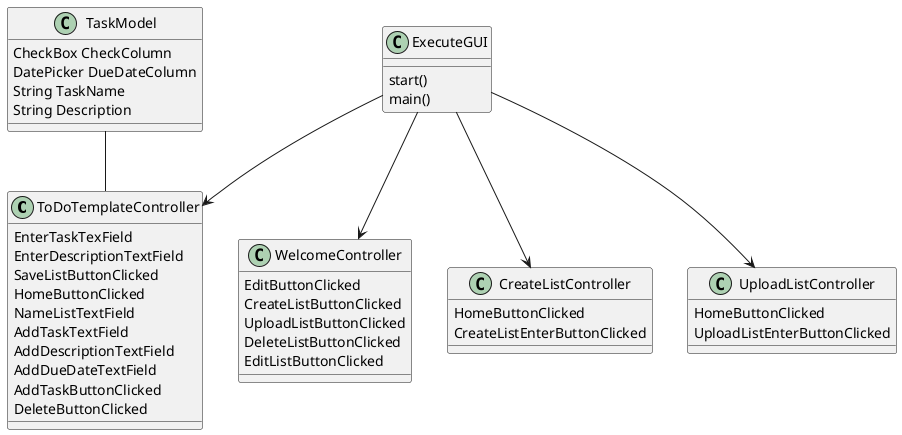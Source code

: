 @startuml
Class ToDoTemplateController{
EnterTaskTexField
EnterDescriptionTextField
SaveListButtonClicked
HomeButtonClicked
NameListTextField
AddTaskTextField
AddDescriptionTextField
AddDueDateTextField
AddTaskButtonClicked
DeleteButtonClicked
}

Class TaskModel{
CheckBox CheckColumn
DatePicker DueDateColumn
String TaskName
String Description
}

Class WelcomeController{
EditButtonClicked
CreateListButtonClicked
UploadListButtonClicked
DeleteListButtonClicked
EditListButtonClicked
}

Class CreateListController{
HomeButtonClicked
CreateListEnterButtonClicked
}




Class UploadListController{
HomeButtonClicked
UploadListEnterButtonClicked
}
Class ExecuteGUI{
start()
main()
}
ExecuteGUI-->UploadListController
ExecuteGUI-->CreateListController
ExecuteGUI-->ToDoTemplateController
ExecuteGUI-->WelcomeController

TaskModel--ToDoTemplateController






@enduml
